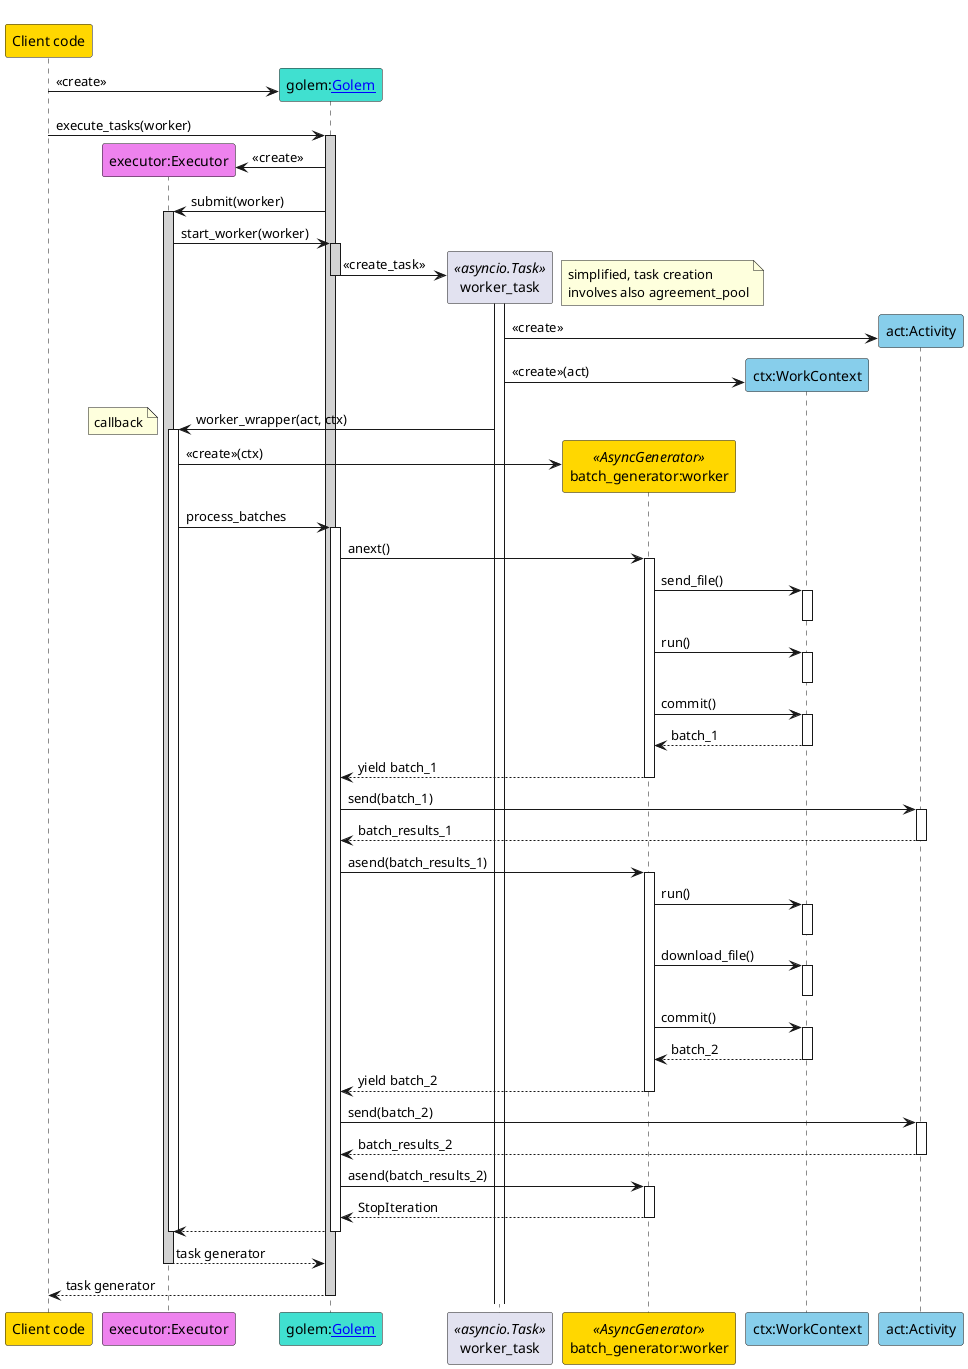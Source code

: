 @startuml
participant "Client code" #Gold
participant "executor:Executor" as executor #Violet
participant "golem:[[../../yapapi/golem.py Golem]]" as engine #Turquoise
participant worker_task <<asyncio.Task>>
participant "batch_generator:worker" as batch_generator <<AsyncGenerator>> #Gold
participant "ctx:WorkContext" as ctx #SkyBlue
participant "act:Activity" as act #SkyBlue

' collections "worker_wrapper" as start_worker <<asyncio.Task>> #Violet
' participant ":golem.process_batches" as process_batches <<coroutine>> #Turquoise

create engine
"Client code" -> engine : <<create>>
"Client code" -> engine ++ #LightGray : execute_tasks(worker)
' ++ is a shorthand for activating the receiver

create executor
engine -> executor : <<create>>
engine -> executor ++ #LightGray: submit(worker)

executor -> engine ++ #LightGray: start_worker(worker)

create worker_task
engine -> worker_task --++ : <<create_task>>
note right
  simplified, task creation
  involves also agreement_pool
end note

create act
worker_task -> act : <<create>>
create ctx
worker_task -> ctx : <<create>>(act)

'engine -> executor --++ : worker_wrapper(act, ctx)
worker_task -> executor ++ : worker_wrapper(act, ctx)
' deactivate engine
note left: callback

create batch_generator
executor -> batch_generator : <<create>>(ctx)

executor -> engine ++ : process_batches

' batch 1
engine -> batch_generator : anext()
activate batch_generator
batch_generator -> ctx : send_file()
activate ctx
deactivate ctx
batch_generator -> ctx : run()
activate ctx
deactivate ctx
batch_generator -> ctx : commit()
activate ctx
return batch_1
return yield batch_1

engine -> act : send(batch_1)
activate act
return batch_results_1

' batch 2
engine -> batch_generator : asend(batch_results_1)

activate batch_generator
batch_generator -> ctx : run()
activate ctx
deactivate ctx
batch_generator -> ctx : download_file()
activate ctx
deactivate ctx
batch_generator -> ctx: commit()
activate ctx
return batch_2
return yield batch_2

engine -> act : send(batch_2)
activate act
return batch_results_2

' ... more batches processed ...

' last batch processed
engine -> batch_generator : asend(batch_results_2)
activate batch_generator
return StopIteration

return

deactivate executor
engine <-- executor : task generator
deactivate executor

"Client code" <-- engine: task generator
deactivate engine

@enduml
